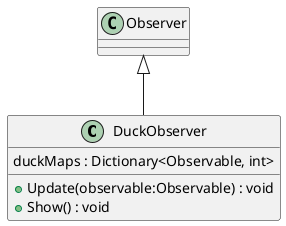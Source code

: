 @startuml
class DuckObserver {
    duckMaps : Dictionary<Observable, int>
    + Update(observable:Observable) : void
    + Show() : void
}
Observer <|-- DuckObserver
@enduml
